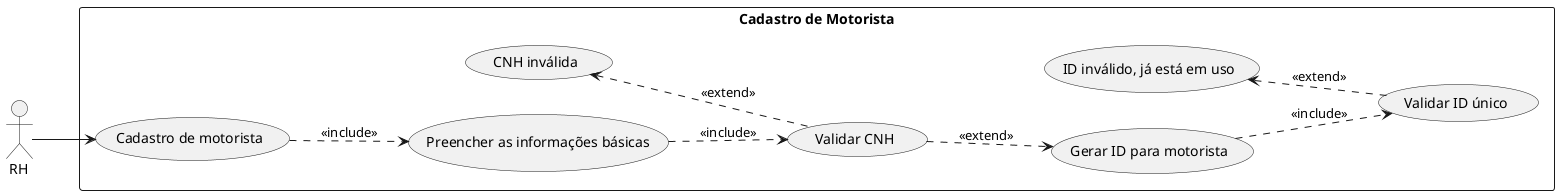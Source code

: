 @startuml Cdastro de Motorista

left to right direction

actor RH
rectangle "Cadastro de Motorista" as CadMot {
  usecase "Cadastro de motorista" as cadMot
  usecase "Preencher as informações básicas" as cadMot_Info
  usecase "Validar CNH" as cadMot_ValiCNH
  usecase "CNH inválida" as cadMot_InvaCNH
  usecase "Gerar ID para motorista" as cadMot_ID
  usecase "Validar ID único" as cadMot_ValiID
  usecase "ID inválido, já está em uso" as cadMot_InvaID
}


RH --> cadMot
cadMot ..> cadMot_Info: <<include>>
cadMot_Info .down.> cadMot_ValiCNH: <<include>>
cadMot_ValiCNH ..> cadMot_ID: <<extend>>
cadMot_ValiCNH .up.> cadMot_InvaCNH: <<extend>>
cadMot_ID .down.> cadMot_ValiID: <<include>>
cadMot_ValiID .up.> cadMot_InvaID: <<extend>>

@enduml
